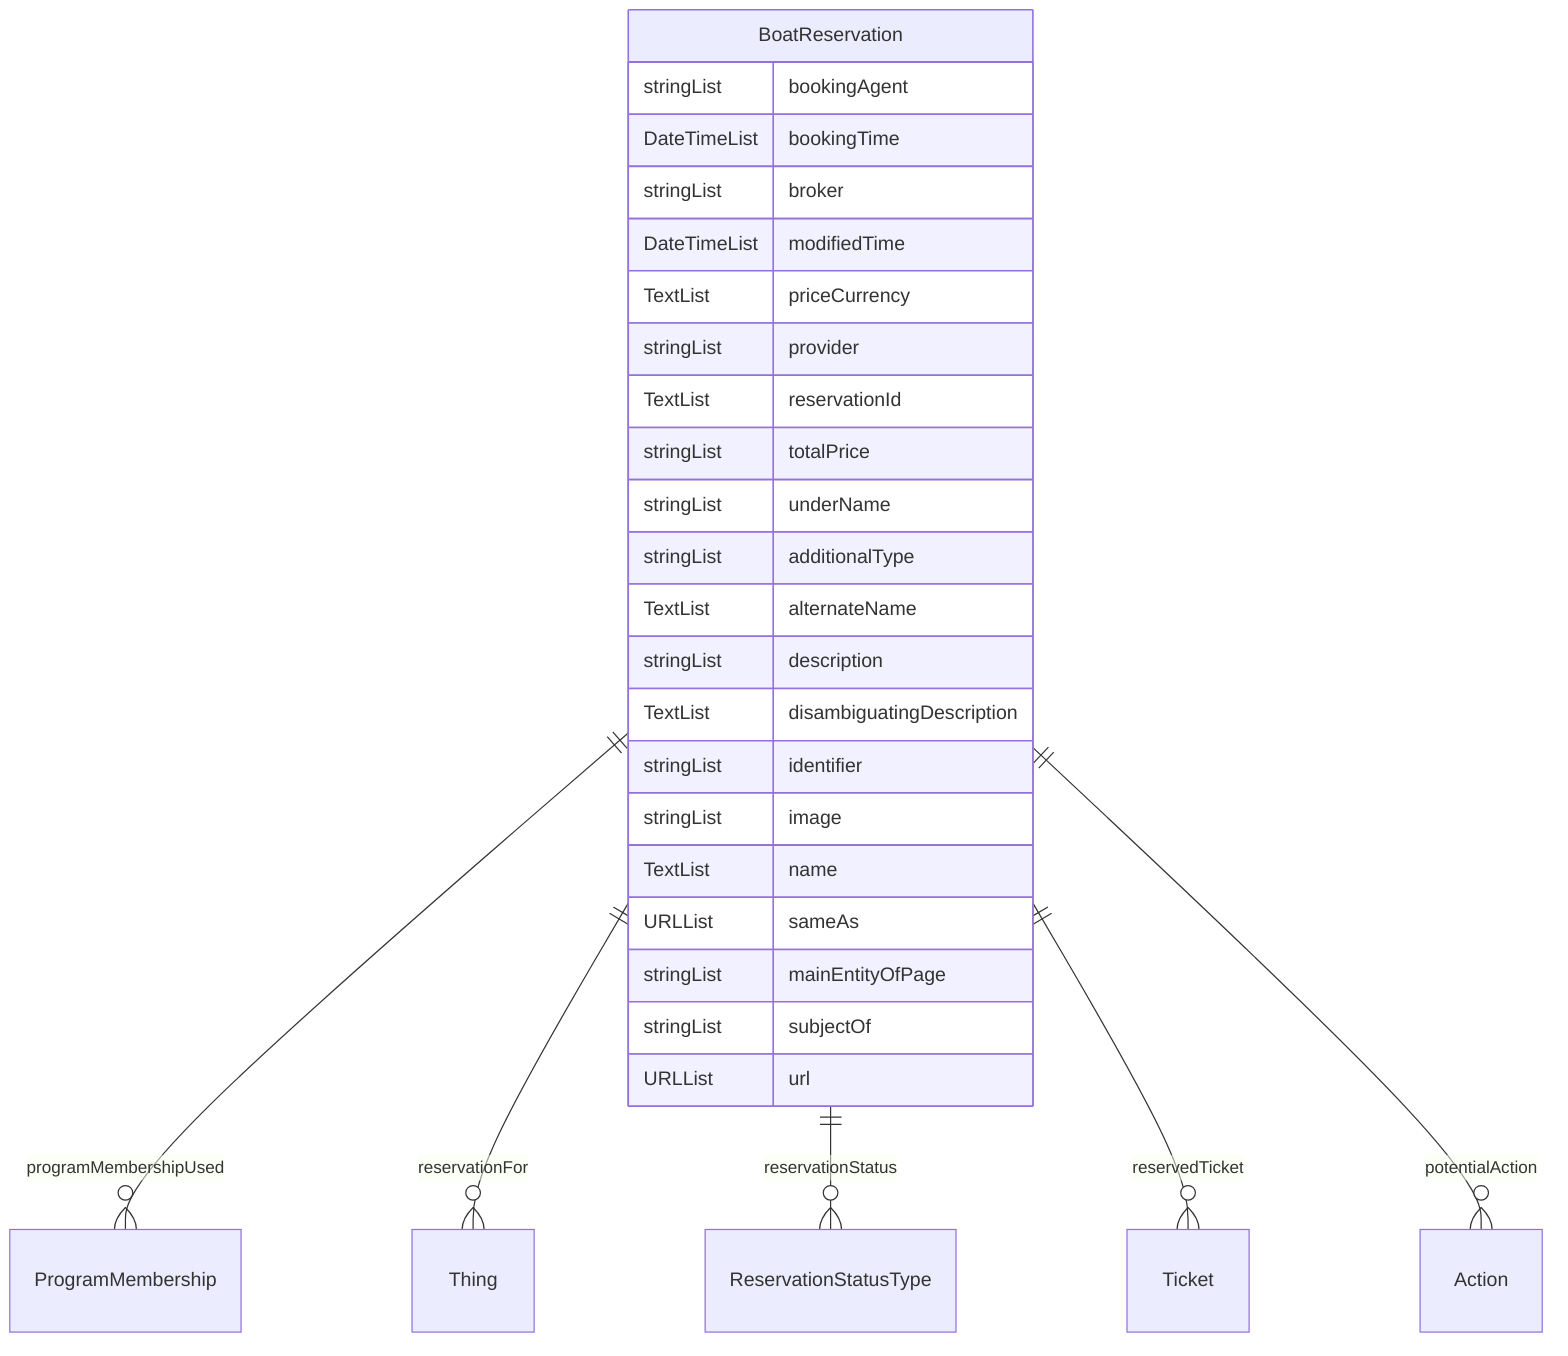 erDiagram
BoatReservation {
    stringList bookingAgent  
    DateTimeList bookingTime  
    stringList broker  
    DateTimeList modifiedTime  
    TextList priceCurrency  
    stringList provider  
    TextList reservationId  
    stringList totalPrice  
    stringList underName  
    stringList additionalType  
    TextList alternateName  
    stringList description  
    TextList disambiguatingDescription  
    stringList identifier  
    stringList image  
    TextList name  
    URLList sameAs  
    stringList mainEntityOfPage  
    stringList subjectOf  
    URLList url  
}

BoatReservation ||--}o ProgramMembership : "programMembershipUsed"
BoatReservation ||--}o Thing : "reservationFor"
BoatReservation ||--}o ReservationStatusType : "reservationStatus"
BoatReservation ||--}o Ticket : "reservedTicket"
BoatReservation ||--}o Action : "potentialAction"